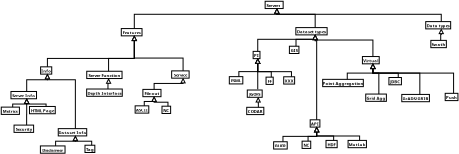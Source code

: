 <?xml version="1.0"?>
<diagram xmlns:dia="http://www.lysator.liu.se/~alla/dia/">
  <diagramdata>
    <attribute name="background">
      <color val="#ffffff"/>
    </attribute>
    <attribute name="paper">
      <composite type="paper">
        <attribute name="name">
          <string>#Letter#</string>
        </attribute>
        <attribute name="tmargin">
          <real val="2.54"/>
        </attribute>
        <attribute name="bmargin">
          <real val="2.54"/>
        </attribute>
        <attribute name="lmargin">
          <real val="2.54"/>
        </attribute>
        <attribute name="rmargin">
          <real val="2.54"/>
        </attribute>
        <attribute name="is_portrait">
          <boolean val="false"/>
        </attribute>
        <attribute name="scaling">
          <real val="0.258"/>
        </attribute>
        <attribute name="fitto">
          <boolean val="true"/>
        </attribute>
        <attribute name="fitwidth">
          <int val="1"/>
        </attribute>
        <attribute name="fitheight">
          <int val="1"/>
        </attribute>
      </composite>
    </attribute>
    <attribute name="grid">
      <composite type="grid">
        <attribute name="width_x">
          <real val="1"/>
        </attribute>
        <attribute name="width_y">
          <real val="1"/>
        </attribute>
        <attribute name="visible_x">
          <int val="1"/>
        </attribute>
        <attribute name="visible_y">
          <int val="1"/>
        </attribute>
      </composite>
    </attribute>
    <attribute name="guides">
      <composite type="guides">
        <attribute name="hguides"/>
        <attribute name="vguides"/>
      </composite>
    </attribute>
  </diagramdata>
  <layer name="Background" visible="true">
    <object type="UML - Class" version="0" id="O0">
      <attribute name="obj_pos">
        <point val="22.414,1.244"/>
      </attribute>
      <attribute name="obj_bb">
        <rectangle val="22.364,1.194;26.981,2.694"/>
      </attribute>
      <attribute name="elem_corner">
        <point val="22.414,1.244"/>
      </attribute>
      <attribute name="elem_width">
        <real val="4.517"/>
      </attribute>
      <attribute name="elem_height">
        <real val="1.4"/>
      </attribute>
      <attribute name="name">
        <string>#Servers#</string>
      </attribute>
      <attribute name="stereotype">
        <string/>
      </attribute>
      <attribute name="abstract">
        <boolean val="false"/>
      </attribute>
      <attribute name="suppress_attributes">
        <boolean val="false"/>
      </attribute>
      <attribute name="suppress_operations">
        <boolean val="false"/>
      </attribute>
      <attribute name="visible_attributes">
        <boolean val="false"/>
      </attribute>
      <attribute name="visible_operations">
        <boolean val="false"/>
      </attribute>
      <attribute name="attributes"/>
      <attribute name="operations"/>
      <attribute name="template">
        <boolean val="false"/>
      </attribute>
      <attribute name="templates"/>
    </object>
    <object type="UML - Class" version="0" id="O1">
      <attribute name="obj_pos">
        <point val="-5.24,6.494"/>
      </attribute>
      <attribute name="obj_bb">
        <rectangle val="-5.29,6.444;-0.188,7.944"/>
      </attribute>
      <attribute name="elem_corner">
        <point val="-5.24,6.494"/>
      </attribute>
      <attribute name="elem_width">
        <real val="5.002"/>
      </attribute>
      <attribute name="elem_height">
        <real val="1.4"/>
      </attribute>
      <attribute name="name">
        <string>#Features#</string>
      </attribute>
      <attribute name="stereotype">
        <string/>
      </attribute>
      <attribute name="abstract">
        <boolean val="false"/>
      </attribute>
      <attribute name="suppress_attributes">
        <boolean val="false"/>
      </attribute>
      <attribute name="suppress_operations">
        <boolean val="false"/>
      </attribute>
      <attribute name="visible_attributes">
        <boolean val="false"/>
      </attribute>
      <attribute name="visible_operations">
        <boolean val="false"/>
      </attribute>
      <attribute name="attributes"/>
      <attribute name="operations"/>
      <attribute name="template">
        <boolean val="false"/>
      </attribute>
      <attribute name="templates"/>
    </object>
    <object type="UML - Class" version="0" id="O2">
      <attribute name="obj_pos">
        <point val="28.319,6.308"/>
      </attribute>
      <attribute name="obj_bb">
        <rectangle val="28.269,6.258;35.795,7.758"/>
      </attribute>
      <attribute name="elem_corner">
        <point val="28.319,6.308"/>
      </attribute>
      <attribute name="elem_width">
        <real val="7.426"/>
      </attribute>
      <attribute name="elem_height">
        <real val="1.4"/>
      </attribute>
      <attribute name="name">
        <string>#Dataset types#</string>
      </attribute>
      <attribute name="stereotype">
        <string/>
      </attribute>
      <attribute name="abstract">
        <boolean val="false"/>
      </attribute>
      <attribute name="suppress_attributes">
        <boolean val="false"/>
      </attribute>
      <attribute name="suppress_operations">
        <boolean val="false"/>
      </attribute>
      <attribute name="visible_attributes">
        <boolean val="false"/>
      </attribute>
      <attribute name="visible_operations">
        <boolean val="false"/>
      </attribute>
      <attribute name="attributes"/>
      <attribute name="operations"/>
      <attribute name="template">
        <boolean val="false"/>
      </attribute>
      <attribute name="templates"/>
    </object>
    <object type="UML - Class" version="0" id="O3">
      <attribute name="obj_pos">
        <point val="53.288,5.155"/>
      </attribute>
      <attribute name="obj_bb">
        <rectangle val="53.239,5.105;59.31,6.605"/>
      </attribute>
      <attribute name="elem_corner">
        <point val="53.288,5.155"/>
      </attribute>
      <attribute name="elem_width">
        <real val="5.971"/>
      </attribute>
      <attribute name="elem_height">
        <real val="1.4"/>
      </attribute>
      <attribute name="name">
        <string>#Data types#</string>
      </attribute>
      <attribute name="stereotype">
        <string/>
      </attribute>
      <attribute name="abstract">
        <boolean val="false"/>
      </attribute>
      <attribute name="suppress_attributes">
        <boolean val="false"/>
      </attribute>
      <attribute name="suppress_operations">
        <boolean val="false"/>
      </attribute>
      <attribute name="visible_attributes">
        <boolean val="false"/>
      </attribute>
      <attribute name="visible_operations">
        <boolean val="false"/>
      </attribute>
      <attribute name="attributes"/>
      <attribute name="operations"/>
      <attribute name="template">
        <boolean val="false"/>
      </attribute>
      <attribute name="templates"/>
    </object>
    <object type="UML - Class" version="0" id="O4">
      <attribute name="obj_pos">
        <point val="-28.316,21.594"/>
      </attribute>
      <attribute name="obj_bb">
        <rectangle val="-28.366,21.544;-23.87,23.044"/>
      </attribute>
      <attribute name="elem_corner">
        <point val="-28.316,21.594"/>
      </attribute>
      <attribute name="elem_width">
        <real val="4.396"/>
      </attribute>
      <attribute name="elem_height">
        <real val="1.4"/>
      </attribute>
      <attribute name="name">
        <string>#Metrics#</string>
      </attribute>
      <attribute name="stereotype">
        <string/>
      </attribute>
      <attribute name="abstract">
        <boolean val="false"/>
      </attribute>
      <attribute name="suppress_attributes">
        <boolean val="false"/>
      </attribute>
      <attribute name="suppress_operations">
        <boolean val="false"/>
      </attribute>
      <attribute name="visible_attributes">
        <boolean val="false"/>
      </attribute>
      <attribute name="visible_operations">
        <boolean val="false"/>
      </attribute>
      <attribute name="attributes"/>
      <attribute name="operations"/>
      <attribute name="template">
        <boolean val="false"/>
      </attribute>
      <attribute name="templates"/>
    </object>
    <object type="UML - Class" version="0" id="O5">
      <attribute name="obj_pos">
        <point val="-25.858,25.051"/>
      </attribute>
      <attribute name="obj_bb">
        <rectangle val="-25.907,25.001;-20.968,26.501"/>
      </attribute>
      <attribute name="elem_corner">
        <point val="-25.858,25.051"/>
      </attribute>
      <attribute name="elem_width">
        <real val="4.84"/>
      </attribute>
      <attribute name="elem_height">
        <real val="1.4"/>
      </attribute>
      <attribute name="name">
        <string>#Security#</string>
      </attribute>
      <attribute name="stereotype">
        <string/>
      </attribute>
      <attribute name="abstract">
        <boolean val="false"/>
      </attribute>
      <attribute name="suppress_attributes">
        <boolean val="false"/>
      </attribute>
      <attribute name="suppress_operations">
        <boolean val="false"/>
      </attribute>
      <attribute name="visible_attributes">
        <boolean val="false"/>
      </attribute>
      <attribute name="visible_operations">
        <boolean val="false"/>
      </attribute>
      <attribute name="attributes"/>
      <attribute name="operations"/>
      <attribute name="template">
        <boolean val="false"/>
      </attribute>
      <attribute name="templates"/>
    </object>
    <object type="UML - Class" version="0" id="O6">
      <attribute name="obj_pos">
        <point val="20.107,10.877"/>
      </attribute>
      <attribute name="obj_bb">
        <rectangle val="20.057,10.827;21.926,12.327"/>
      </attribute>
      <attribute name="elem_corner">
        <point val="20.107,10.877"/>
      </attribute>
      <attribute name="elem_width">
        <real val="1.77"/>
      </attribute>
      <attribute name="elem_height">
        <real val="1.4"/>
      </attribute>
      <attribute name="name">
        <string>#PI#</string>
      </attribute>
      <attribute name="stereotype">
        <string/>
      </attribute>
      <attribute name="abstract">
        <boolean val="false"/>
      </attribute>
      <attribute name="suppress_attributes">
        <boolean val="false"/>
      </attribute>
      <attribute name="suppress_operations">
        <boolean val="false"/>
      </attribute>
      <attribute name="visible_attributes">
        <boolean val="false"/>
      </attribute>
      <attribute name="visible_operations">
        <boolean val="false"/>
      </attribute>
      <attribute name="attributes"/>
      <attribute name="operations"/>
      <attribute name="template">
        <boolean val="false"/>
      </attribute>
      <attribute name="templates"/>
    </object>
    <object type="UML - Class" version="0" id="O7">
      <attribute name="obj_pos">
        <point val="27.079,9.887"/>
      </attribute>
      <attribute name="obj_bb">
        <rectangle val="27.029,9.837;29.666,11.337"/>
      </attribute>
      <attribute name="elem_corner">
        <point val="27.079,9.887"/>
      </attribute>
      <attribute name="elem_width">
        <real val="2.537"/>
      </attribute>
      <attribute name="elem_height">
        <real val="1.4"/>
      </attribute>
      <attribute name="name">
        <string>#GIS#</string>
      </attribute>
      <attribute name="stereotype">
        <string/>
      </attribute>
      <attribute name="abstract">
        <boolean val="false"/>
      </attribute>
      <attribute name="suppress_attributes">
        <boolean val="false"/>
      </attribute>
      <attribute name="suppress_operations">
        <boolean val="false"/>
      </attribute>
      <attribute name="visible_attributes">
        <boolean val="false"/>
      </attribute>
      <attribute name="visible_operations">
        <boolean val="false"/>
      </attribute>
      <attribute name="attributes"/>
      <attribute name="operations"/>
      <attribute name="template">
        <boolean val="false"/>
      </attribute>
      <attribute name="templates"/>
    </object>
    <object type="UML - Class" version="0" id="O8">
      <attribute name="obj_pos">
        <point val="-22.889,21.469"/>
      </attribute>
      <attribute name="obj_bb">
        <rectangle val="-22.939,21.419;-16.463,22.919"/>
      </attribute>
      <attribute name="elem_corner">
        <point val="-22.889,21.469"/>
      </attribute>
      <attribute name="elem_width">
        <real val="6.375"/>
      </attribute>
      <attribute name="elem_height">
        <real val="1.4"/>
      </attribute>
      <attribute name="name">
        <string>#HTML Page#</string>
      </attribute>
      <attribute name="stereotype">
        <string/>
      </attribute>
      <attribute name="abstract">
        <boolean val="false"/>
      </attribute>
      <attribute name="suppress_attributes">
        <boolean val="false"/>
      </attribute>
      <attribute name="suppress_operations">
        <boolean val="false"/>
      </attribute>
      <attribute name="visible_attributes">
        <boolean val="false"/>
      </attribute>
      <attribute name="visible_operations">
        <boolean val="false"/>
      </attribute>
      <attribute name="attributes"/>
      <attribute name="operations"/>
      <attribute name="template">
        <boolean val="false"/>
      </attribute>
      <attribute name="templates"/>
    </object>
    <object type="UML - Class" version="0" id="O9">
      <attribute name="obj_pos">
        <point val="-1.088,18.187"/>
      </attribute>
      <attribute name="obj_bb">
        <rectangle val="-1.138,18.137;3.277,19.637"/>
      </attribute>
      <attribute name="elem_corner">
        <point val="-1.088,18.187"/>
      </attribute>
      <attribute name="elem_width">
        <real val="4.315"/>
      </attribute>
      <attribute name="elem_height">
        <real val="1.4"/>
      </attribute>
      <attribute name="name">
        <string>#File out#</string>
      </attribute>
      <attribute name="stereotype">
        <string/>
      </attribute>
      <attribute name="abstract">
        <boolean val="false"/>
      </attribute>
      <attribute name="suppress_attributes">
        <boolean val="false"/>
      </attribute>
      <attribute name="suppress_operations">
        <boolean val="false"/>
      </attribute>
      <attribute name="visible_attributes">
        <boolean val="false"/>
      </attribute>
      <attribute name="visible_operations">
        <boolean val="false"/>
      </attribute>
      <attribute name="attributes"/>
      <attribute name="operations"/>
      <attribute name="template">
        <boolean val="false"/>
      </attribute>
      <attribute name="templates"/>
    </object>
    <object type="UML - Class" version="0" id="O10">
      <attribute name="obj_pos">
        <point val="-12.219,28.92"/>
      </attribute>
      <attribute name="obj_bb">
        <rectangle val="-12.269,28.87;-9.591,30.37"/>
      </attribute>
      <attribute name="elem_corner">
        <point val="-12.219,28.92"/>
      </attribute>
      <attribute name="elem_width">
        <real val="2.578"/>
      </attribute>
      <attribute name="elem_height">
        <real val="1.4"/>
      </attribute>
      <attribute name="name">
        <string>#Tag#</string>
      </attribute>
      <attribute name="stereotype">
        <string/>
      </attribute>
      <attribute name="abstract">
        <boolean val="false"/>
      </attribute>
      <attribute name="suppress_attributes">
        <boolean val="false"/>
      </attribute>
      <attribute name="suppress_operations">
        <boolean val="false"/>
      </attribute>
      <attribute name="visible_attributes">
        <boolean val="false"/>
      </attribute>
      <attribute name="visible_operations">
        <boolean val="false"/>
      </attribute>
      <attribute name="attributes"/>
      <attribute name="operations"/>
      <attribute name="template">
        <boolean val="false"/>
      </attribute>
      <attribute name="templates"/>
    </object>
    <object type="UML - Class" version="0" id="O11">
      <attribute name="obj_pos">
        <point val="15.528,15.736"/>
      </attribute>
      <attribute name="obj_bb">
        <rectangle val="15.478,15.686;19.246,17.186"/>
      </attribute>
      <attribute name="elem_corner">
        <point val="15.528,15.736"/>
      </attribute>
      <attribute name="elem_width">
        <real val="3.668"/>
      </attribute>
      <attribute name="elem_height">
        <real val="1.4"/>
      </attribute>
      <attribute name="name">
        <string>#ESML#</string>
      </attribute>
      <attribute name="stereotype">
        <string/>
      </attribute>
      <attribute name="abstract">
        <boolean val="false"/>
      </attribute>
      <attribute name="suppress_attributes">
        <boolean val="false"/>
      </attribute>
      <attribute name="suppress_operations">
        <boolean val="false"/>
      </attribute>
      <attribute name="visible_attributes">
        <boolean val="false"/>
      </attribute>
      <attribute name="visible_operations">
        <boolean val="false"/>
      </attribute>
      <attribute name="attributes"/>
      <attribute name="operations"/>
      <attribute name="template">
        <boolean val="false"/>
      </attribute>
      <attribute name="templates"/>
    </object>
    <object type="UML - Class" version="0" id="O12">
      <attribute name="obj_pos">
        <point val="24.047,28.254"/>
      </attribute>
      <attribute name="obj_bb">
        <rectangle val="23.997,28.204;27.684,29.704"/>
      </attribute>
      <attribute name="elem_corner">
        <point val="24.047,28.254"/>
      </attribute>
      <attribute name="elem_width">
        <real val="3.588"/>
      </attribute>
      <attribute name="elem_height">
        <real val="1.4"/>
      </attribute>
      <attribute name="name">
        <string>#BUFR#</string>
      </attribute>
      <attribute name="stereotype">
        <string/>
      </attribute>
      <attribute name="abstract">
        <boolean val="false"/>
      </attribute>
      <attribute name="suppress_attributes">
        <boolean val="false"/>
      </attribute>
      <attribute name="suppress_operations">
        <boolean val="false"/>
      </attribute>
      <attribute name="visible_attributes">
        <boolean val="false"/>
      </attribute>
      <attribute name="visible_operations">
        <boolean val="false"/>
      </attribute>
      <attribute name="attributes"/>
      <attribute name="operations"/>
      <attribute name="template">
        <boolean val="false"/>
      </attribute>
      <attribute name="templates"/>
    </object>
    <object type="UML - Class" version="0" id="O13">
      <attribute name="obj_pos">
        <point val="54.272,8.764"/>
      </attribute>
      <attribute name="obj_bb">
        <rectangle val="54.222,8.714;58.111,10.214"/>
      </attribute>
      <attribute name="elem_corner">
        <point val="54.272,8.764"/>
      </attribute>
      <attribute name="elem_width">
        <real val="3.79"/>
      </attribute>
      <attribute name="elem_height">
        <real val="1.4"/>
      </attribute>
      <attribute name="name">
        <string>#Swath#</string>
      </attribute>
      <attribute name="stereotype">
        <string/>
      </attribute>
      <attribute name="abstract">
        <boolean val="false"/>
      </attribute>
      <attribute name="suppress_attributes">
        <boolean val="false"/>
      </attribute>
      <attribute name="suppress_operations">
        <boolean val="false"/>
      </attribute>
      <attribute name="visible_attributes">
        <boolean val="false"/>
      </attribute>
      <attribute name="visible_operations">
        <boolean val="false"/>
      </attribute>
      <attribute name="attributes"/>
      <attribute name="operations"/>
      <attribute name="template">
        <boolean val="false"/>
      </attribute>
      <attribute name="templates"/>
    </object>
    <object type="UML - Class" version="0" id="O14">
      <attribute name="obj_pos">
        <point val="-11.898,18.115"/>
      </attribute>
      <attribute name="obj_bb">
        <rectangle val="-11.948,18.065;-3.655,19.565"/>
      </attribute>
      <attribute name="elem_corner">
        <point val="-11.898,18.115"/>
      </attribute>
      <attribute name="elem_width">
        <real val="8.193"/>
      </attribute>
      <attribute name="elem_height">
        <real val="1.4"/>
      </attribute>
      <attribute name="name">
        <string>#Depth Interface#</string>
      </attribute>
      <attribute name="stereotype">
        <string/>
      </attribute>
      <attribute name="abstract">
        <boolean val="false"/>
      </attribute>
      <attribute name="suppress_attributes">
        <boolean val="false"/>
      </attribute>
      <attribute name="suppress_operations">
        <boolean val="false"/>
      </attribute>
      <attribute name="visible_attributes">
        <boolean val="false"/>
      </attribute>
      <attribute name="visible_operations">
        <boolean val="false"/>
      </attribute>
      <attribute name="attributes"/>
      <attribute name="operations"/>
      <attribute name="template">
        <boolean val="false"/>
      </attribute>
      <attribute name="templates"/>
    </object>
    <object type="UML - Class" version="0" id="O15">
      <attribute name="obj_pos">
        <point val="41.117,11.871"/>
      </attribute>
      <attribute name="obj_bb">
        <rectangle val="41.067,11.821;45.199,13.321"/>
      </attribute>
      <attribute name="elem_corner">
        <point val="41.117,11.871"/>
      </attribute>
      <attribute name="elem_width">
        <real val="4.032"/>
      </attribute>
      <attribute name="elem_height">
        <real val="1.4"/>
      </attribute>
      <attribute name="name">
        <string>#Virtual#</string>
      </attribute>
      <attribute name="stereotype">
        <string/>
      </attribute>
      <attribute name="abstract">
        <boolean val="false"/>
      </attribute>
      <attribute name="suppress_attributes">
        <boolean val="false"/>
      </attribute>
      <attribute name="suppress_operations">
        <boolean val="false"/>
      </attribute>
      <attribute name="visible_attributes">
        <boolean val="false"/>
      </attribute>
      <attribute name="visible_operations">
        <boolean val="false"/>
      </attribute>
      <attribute name="attributes"/>
      <attribute name="operations"/>
      <attribute name="template">
        <boolean val="false"/>
      </attribute>
      <attribute name="templates"/>
    </object>
    <object type="UML - Class" version="0" id="O16">
      <attribute name="obj_pos">
        <point val="33.479,16.256"/>
      </attribute>
      <attribute name="obj_bb">
        <rectangle val="33.429,16.206;42.975,17.706"/>
      </attribute>
      <attribute name="elem_corner">
        <point val="33.479,16.256"/>
      </attribute>
      <attribute name="elem_width">
        <real val="9.446"/>
      </attribute>
      <attribute name="elem_height">
        <real val="1.4"/>
      </attribute>
      <attribute name="name">
        <string>#Point Aggregation#</string>
      </attribute>
      <attribute name="stereotype">
        <string/>
      </attribute>
      <attribute name="abstract">
        <boolean val="false"/>
      </attribute>
      <attribute name="suppress_attributes">
        <boolean val="false"/>
      </attribute>
      <attribute name="suppress_operations">
        <boolean val="false"/>
      </attribute>
      <attribute name="visible_attributes">
        <boolean val="false"/>
      </attribute>
      <attribute name="visible_operations">
        <boolean val="false"/>
      </attribute>
      <attribute name="attributes"/>
      <attribute name="operations"/>
      <attribute name="template">
        <boolean val="false"/>
      </attribute>
      <attribute name="templates"/>
    </object>
    <object type="UML - Class" version="0" id="O17">
      <attribute name="obj_pos">
        <point val="57.03,18.943"/>
      </attribute>
      <attribute name="obj_bb">
        <rectangle val="56.98,18.893;60.304,20.393"/>
      </attribute>
      <attribute name="elem_corner">
        <point val="57.03,18.943"/>
      </attribute>
      <attribute name="elem_width">
        <real val="3.224"/>
      </attribute>
      <attribute name="elem_height">
        <real val="1.4"/>
      </attribute>
      <attribute name="name">
        <string>#Push#</string>
      </attribute>
      <attribute name="stereotype">
        <string/>
      </attribute>
      <attribute name="abstract">
        <boolean val="false"/>
      </attribute>
      <attribute name="suppress_attributes">
        <boolean val="false"/>
      </attribute>
      <attribute name="suppress_operations">
        <boolean val="false"/>
      </attribute>
      <attribute name="visible_attributes">
        <boolean val="false"/>
      </attribute>
      <attribute name="visible_operations">
        <boolean val="false"/>
      </attribute>
      <attribute name="attributes"/>
      <attribute name="operations"/>
      <attribute name="template">
        <boolean val="false"/>
      </attribute>
      <attribute name="templates"/>
    </object>
    <object type="UML - Class" version="0" id="O18">
      <attribute name="obj_pos">
        <point val="18.982,18.306"/>
      </attribute>
      <attribute name="obj_bb">
        <rectangle val="18.931,18.256;23.225,19.756"/>
      </attribute>
      <attribute name="elem_corner">
        <point val="18.982,18.306"/>
      </attribute>
      <attribute name="elem_width">
        <real val="4.194"/>
      </attribute>
      <attribute name="elem_height">
        <real val="1.4"/>
      </attribute>
      <attribute name="name">
        <string>#JGOFS#</string>
      </attribute>
      <attribute name="stereotype">
        <string/>
      </attribute>
      <attribute name="abstract">
        <boolean val="false"/>
      </attribute>
      <attribute name="suppress_attributes">
        <boolean val="false"/>
      </attribute>
      <attribute name="suppress_operations">
        <boolean val="false"/>
      </attribute>
      <attribute name="visible_attributes">
        <boolean val="false"/>
      </attribute>
      <attribute name="visible_operations">
        <boolean val="false"/>
      </attribute>
      <attribute name="attributes"/>
      <attribute name="operations"/>
      <attribute name="template">
        <boolean val="false"/>
      </attribute>
      <attribute name="templates"/>
    </object>
    <object type="UML - Class" version="0" id="O19">
      <attribute name="obj_pos">
        <point val="22.588,15.831"/>
      </attribute>
      <attribute name="obj_bb">
        <rectangle val="22.538,15.781;24.65,17.281"/>
      </attribute>
      <attribute name="elem_corner">
        <point val="22.588,15.831"/>
      </attribute>
      <attribute name="elem_width">
        <real val="2.012"/>
      </attribute>
      <attribute name="elem_height">
        <real val="1.4"/>
      </attribute>
      <attribute name="name">
        <string>#FF#</string>
      </attribute>
      <attribute name="stereotype">
        <string/>
      </attribute>
      <attribute name="abstract">
        <boolean val="false"/>
      </attribute>
      <attribute name="suppress_attributes">
        <boolean val="false"/>
      </attribute>
      <attribute name="suppress_operations">
        <boolean val="false"/>
      </attribute>
      <attribute name="visible_attributes">
        <boolean val="false"/>
      </attribute>
      <attribute name="visible_operations">
        <boolean val="false"/>
      </attribute>
      <attribute name="attributes"/>
      <attribute name="operations"/>
      <attribute name="template">
        <boolean val="false"/>
      </attribute>
      <attribute name="templates"/>
    </object>
    <object type="UML - Class" version="0" id="O20">
      <attribute name="obj_pos">
        <point val="25.983,15.761"/>
      </attribute>
      <attribute name="obj_bb">
        <rectangle val="25.933,15.71;29.015,17.21"/>
      </attribute>
      <attribute name="elem_corner">
        <point val="25.983,15.761"/>
      </attribute>
      <attribute name="elem_width">
        <real val="2.982"/>
      </attribute>
      <attribute name="elem_height">
        <real val="1.4"/>
      </attribute>
      <attribute name="name">
        <string>#XXX#</string>
      </attribute>
      <attribute name="stereotype">
        <string/>
      </attribute>
      <attribute name="abstract">
        <boolean val="false"/>
      </attribute>
      <attribute name="suppress_attributes">
        <boolean val="false"/>
      </attribute>
      <attribute name="suppress_operations">
        <boolean val="false"/>
      </attribute>
      <attribute name="visible_attributes">
        <boolean val="false"/>
      </attribute>
      <attribute name="visible_operations">
        <boolean val="false"/>
      </attribute>
      <attribute name="attributes"/>
      <attribute name="operations"/>
      <attribute name="template">
        <boolean val="false"/>
      </attribute>
      <attribute name="templates"/>
    </object>
    <object type="UML - Class" version="0" id="O21">
      <attribute name="obj_pos">
        <point val="41.754,19.084"/>
      </attribute>
      <attribute name="obj_bb">
        <rectangle val="41.704,19.034;46.846,20.534"/>
      </attribute>
      <attribute name="elem_corner">
        <point val="41.754,19.084"/>
      </attribute>
      <attribute name="elem_width">
        <real val="5.042"/>
      </attribute>
      <attribute name="elem_height">
        <real val="1.4"/>
      </attribute>
      <attribute name="name">
        <string>#Grid Agg#</string>
      </attribute>
      <attribute name="stereotype">
        <string/>
      </attribute>
      <attribute name="abstract">
        <boolean val="false"/>
      </attribute>
      <attribute name="suppress_attributes">
        <boolean val="false"/>
      </attribute>
      <attribute name="suppress_operations">
        <boolean val="false"/>
      </attribute>
      <attribute name="visible_attributes">
        <boolean val="false"/>
      </attribute>
      <attribute name="visible_operations">
        <boolean val="false"/>
      </attribute>
      <attribute name="attributes"/>
      <attribute name="operations"/>
      <attribute name="template">
        <boolean val="false"/>
      </attribute>
      <attribute name="templates"/>
    </object>
    <object type="UML - Class" version="0" id="O22">
      <attribute name="obj_pos">
        <point val="46.209,15.902"/>
      </attribute>
      <attribute name="obj_bb">
        <rectangle val="46.159,15.852;49.847,17.352"/>
      </attribute>
      <attribute name="elem_corner">
        <point val="46.209,15.902"/>
      </attribute>
      <attribute name="elem_width">
        <real val="3.588"/>
      </attribute>
      <attribute name="elem_height">
        <real val="1.4"/>
      </attribute>
      <attribute name="name">
        <string>#JDBC#</string>
      </attribute>
      <attribute name="stereotype">
        <string/>
      </attribute>
      <attribute name="abstract">
        <boolean val="false"/>
      </attribute>
      <attribute name="suppress_attributes">
        <boolean val="false"/>
      </attribute>
      <attribute name="suppress_operations">
        <boolean val="false"/>
      </attribute>
      <attribute name="visible_attributes">
        <boolean val="false"/>
      </attribute>
      <attribute name="visible_operations">
        <boolean val="false"/>
      </attribute>
      <attribute name="attributes"/>
      <attribute name="operations"/>
      <attribute name="template">
        <boolean val="false"/>
      </attribute>
      <attribute name="templates"/>
    </object>
    <object type="UML - Class" version="0" id="O23">
      <attribute name="obj_pos">
        <point val="48.684,19.155"/>
      </attribute>
      <attribute name="obj_bb">
        <rectangle val="48.634,19.105;55.675,20.605"/>
      </attribute>
      <attribute name="elem_corner">
        <point val="48.684,19.155"/>
      </attribute>
      <attribute name="elem_width">
        <real val="6.941"/>
      </attribute>
      <attribute name="elem_height">
        <real val="1.4"/>
      </attribute>
      <attribute name="name">
        <string>#GrADS/GRIB#</string>
      </attribute>
      <attribute name="stereotype">
        <string/>
      </attribute>
      <attribute name="abstract">
        <boolean val="false"/>
      </attribute>
      <attribute name="suppress_attributes">
        <boolean val="false"/>
      </attribute>
      <attribute name="suppress_operations">
        <boolean val="false"/>
      </attribute>
      <attribute name="visible_attributes">
        <boolean val="false"/>
      </attribute>
      <attribute name="visible_operations">
        <boolean val="false"/>
      </attribute>
      <attribute name="attributes"/>
      <attribute name="operations"/>
      <attribute name="template">
        <boolean val="false"/>
      </attribute>
      <attribute name="templates"/>
    </object>
    <object type="UML - Class" version="0" id="O24">
      <attribute name="obj_pos">
        <point val="31.075,24.035"/>
      </attribute>
      <attribute name="obj_bb">
        <rectangle val="31.025,23.985;33.622,25.485"/>
      </attribute>
      <attribute name="elem_corner">
        <point val="31.075,24.035"/>
      </attribute>
      <attribute name="elem_width">
        <real val="2.497"/>
      </attribute>
      <attribute name="elem_height">
        <real val="1.4"/>
      </attribute>
      <attribute name="name">
        <string>#API#</string>
      </attribute>
      <attribute name="stereotype">
        <string/>
      </attribute>
      <attribute name="abstract">
        <boolean val="false"/>
      </attribute>
      <attribute name="suppress_attributes">
        <boolean val="false"/>
      </attribute>
      <attribute name="suppress_operations">
        <boolean val="false"/>
      </attribute>
      <attribute name="visible_attributes">
        <boolean val="false"/>
      </attribute>
      <attribute name="visible_operations">
        <boolean val="false"/>
      </attribute>
      <attribute name="attributes"/>
      <attribute name="operations"/>
      <attribute name="template">
        <boolean val="false"/>
      </attribute>
      <attribute name="templates"/>
    </object>
    <object type="UML - Class" version="0" id="O25">
      <attribute name="obj_pos">
        <point val="29.519,28.137"/>
      </attribute>
      <attribute name="obj_bb">
        <rectangle val="29.469,28.087;31.864,29.587"/>
      </attribute>
      <attribute name="elem_corner">
        <point val="29.519,28.137"/>
      </attribute>
      <attribute name="elem_width">
        <real val="2.295"/>
      </attribute>
      <attribute name="elem_height">
        <real val="1.4"/>
      </attribute>
      <attribute name="name">
        <string>#NC#</string>
      </attribute>
      <attribute name="stereotype">
        <string/>
      </attribute>
      <attribute name="abstract">
        <boolean val="false"/>
      </attribute>
      <attribute name="suppress_attributes">
        <boolean val="false"/>
      </attribute>
      <attribute name="suppress_operations">
        <boolean val="false"/>
      </attribute>
      <attribute name="visible_attributes">
        <boolean val="false"/>
      </attribute>
      <attribute name="visible_operations">
        <boolean val="false"/>
      </attribute>
      <attribute name="attributes"/>
      <attribute name="operations"/>
      <attribute name="template">
        <boolean val="false"/>
      </attribute>
      <attribute name="templates"/>
    </object>
    <object type="UML - Class" version="0" id="O26">
      <attribute name="obj_pos">
        <point val="34.116,27.995"/>
      </attribute>
      <attribute name="obj_bb">
        <rectangle val="34.066,27.945;37.107,29.445"/>
      </attribute>
      <attribute name="elem_corner">
        <point val="34.116,27.995"/>
      </attribute>
      <attribute name="elem_width">
        <real val="2.941"/>
      </attribute>
      <attribute name="elem_height">
        <real val="1.4"/>
      </attribute>
      <attribute name="name">
        <string>#HDF#</string>
      </attribute>
      <attribute name="stereotype">
        <string/>
      </attribute>
      <attribute name="abstract">
        <boolean val="false"/>
      </attribute>
      <attribute name="suppress_attributes">
        <boolean val="false"/>
      </attribute>
      <attribute name="suppress_operations">
        <boolean val="false"/>
      </attribute>
      <attribute name="visible_attributes">
        <boolean val="false"/>
      </attribute>
      <attribute name="visible_operations">
        <boolean val="false"/>
      </attribute>
      <attribute name="attributes"/>
      <attribute name="operations"/>
      <attribute name="template">
        <boolean val="false"/>
      </attribute>
      <attribute name="templates"/>
    </object>
    <object type="UML - Class" version="0" id="O27">
      <attribute name="obj_pos">
        <point val="38.359,27.995"/>
      </attribute>
      <attribute name="obj_bb">
        <rectangle val="38.309,27.945;42.845,29.445"/>
      </attribute>
      <attribute name="elem_corner">
        <point val="38.359,27.995"/>
      </attribute>
      <attribute name="elem_width">
        <real val="4.436"/>
      </attribute>
      <attribute name="elem_height">
        <real val="1.4"/>
      </attribute>
      <attribute name="name">
        <string>#MatLab#</string>
      </attribute>
      <attribute name="stereotype">
        <string/>
      </attribute>
      <attribute name="abstract">
        <boolean val="false"/>
      </attribute>
      <attribute name="suppress_attributes">
        <boolean val="false"/>
      </attribute>
      <attribute name="suppress_operations">
        <boolean val="false"/>
      </attribute>
      <attribute name="visible_attributes">
        <boolean val="false"/>
      </attribute>
      <attribute name="visible_operations">
        <boolean val="false"/>
      </attribute>
      <attribute name="attributes"/>
      <attribute name="operations"/>
      <attribute name="template">
        <boolean val="false"/>
      </attribute>
      <attribute name="templates"/>
    </object>
    <object type="UML - Class" version="0" id="O28">
      <attribute name="obj_pos">
        <point val="18.873,21.63"/>
      </attribute>
      <attribute name="obj_bb">
        <rectangle val="18.823,21.58;23.399,23.08"/>
      </attribute>
      <attribute name="elem_corner">
        <point val="18.873,21.63"/>
      </attribute>
      <attribute name="elem_width">
        <real val="4.476"/>
      </attribute>
      <attribute name="elem_height">
        <real val="1.4"/>
      </attribute>
      <attribute name="name">
        <string>#CODAR#</string>
      </attribute>
      <attribute name="stereotype">
        <string/>
      </attribute>
      <attribute name="abstract">
        <boolean val="false"/>
      </attribute>
      <attribute name="suppress_attributes">
        <boolean val="false"/>
      </attribute>
      <attribute name="suppress_operations">
        <boolean val="false"/>
      </attribute>
      <attribute name="visible_attributes">
        <boolean val="false"/>
      </attribute>
      <attribute name="visible_operations">
        <boolean val="false"/>
      </attribute>
      <attribute name="attributes"/>
      <attribute name="operations"/>
      <attribute name="template">
        <boolean val="false"/>
      </attribute>
      <attribute name="templates"/>
    </object>
    <object type="UML - Generalization" version="0" id="O29">
      <attribute name="obj_pos">
        <point val="20.992,12.277"/>
      </attribute>
      <attribute name="obj_bb">
        <rectangle val="16.512,11.427;21.842,16.586"/>
      </attribute>
      <attribute name="orth_points">
        <point val="20.992,12.277"/>
        <point val="20.992,14.771"/>
        <point val="17.362,14.771"/>
        <point val="17.362,15.736"/>
      </attribute>
      <attribute name="orth_orient">
        <enum val="1"/>
        <enum val="0"/>
        <enum val="1"/>
      </attribute>
      <attribute name="name">
        <string/>
      </attribute>
      <attribute name="stereotype">
        <string/>
      </attribute>
      <connections>
        <connection handle="0" to="O6" connection="6"/>
        <connection handle="1" to="O11" connection="1"/>
      </connections>
    </object>
    <object type="UML - Generalization" version="0" id="O30">
      <attribute name="obj_pos">
        <point val="20.992,12.277"/>
      </attribute>
      <attribute name="obj_bb">
        <rectangle val="20.142,11.427;21.844,19.015"/>
      </attribute>
      <attribute name="orth_points">
        <point val="20.992,12.277"/>
        <point val="20.992,16.538"/>
        <point val="20.994,16.538"/>
        <point val="20.994,18.165"/>
      </attribute>
      <attribute name="orth_orient">
        <enum val="1"/>
        <enum val="0"/>
        <enum val="1"/>
      </attribute>
      <attribute name="name">
        <string/>
      </attribute>
      <attribute name="stereotype">
        <string/>
      </attribute>
      <connections>
        <connection handle="0" to="O6" connection="6"/>
      </connections>
    </object>
    <object type="UML - Generalization" version="0" id="O31">
      <attribute name="obj_pos">
        <point val="20.992,12.277"/>
      </attribute>
      <attribute name="obj_bb">
        <rectangle val="20.142,11.427;24.444,16.681"/>
      </attribute>
      <attribute name="orth_points">
        <point val="20.992,12.277"/>
        <point val="20.992,14.78"/>
        <point val="23.594,14.78"/>
        <point val="23.594,15.831"/>
      </attribute>
      <attribute name="orth_orient">
        <enum val="1"/>
        <enum val="0"/>
        <enum val="1"/>
      </attribute>
      <attribute name="name">
        <string/>
      </attribute>
      <attribute name="stereotype">
        <string/>
      </attribute>
      <connections>
        <connection handle="0" to="O6" connection="6"/>
        <connection handle="1" to="O19" connection="1"/>
      </connections>
    </object>
    <object type="UML - Generalization" version="0" id="O32">
      <attribute name="obj_pos">
        <point val="20.992,12.277"/>
      </attribute>
      <attribute name="obj_bb">
        <rectangle val="20.142,11.427;28.324,16.61"/>
      </attribute>
      <attribute name="orth_points">
        <point val="20.992,12.277"/>
        <point val="20.992,14.78"/>
        <point val="27.474,14.78"/>
        <point val="27.474,15.761"/>
      </attribute>
      <attribute name="orth_orient">
        <enum val="1"/>
        <enum val="0"/>
        <enum val="1"/>
      </attribute>
      <attribute name="name">
        <string/>
      </attribute>
      <attribute name="stereotype">
        <string/>
      </attribute>
      <connections>
        <connection handle="0" to="O6" connection="6"/>
        <connection handle="1" to="O20" connection="1"/>
      </connections>
    </object>
    <object type="UML - Generalization" version="0" id="O33">
      <attribute name="obj_pos">
        <point val="21.078,19.706"/>
      </attribute>
      <attribute name="obj_bb">
        <rectangle val="20.228,18.857;21.961,22.48"/>
      </attribute>
      <attribute name="orth_points">
        <point val="21.078,19.706"/>
        <point val="21.078,20.792"/>
        <point val="21.111,20.792"/>
        <point val="21.111,21.63"/>
      </attribute>
      <attribute name="orth_orient">
        <enum val="1"/>
        <enum val="0"/>
        <enum val="1"/>
      </attribute>
      <attribute name="name">
        <string/>
      </attribute>
      <attribute name="stereotype">
        <string/>
      </attribute>
      <connections>
        <connection handle="0" to="O18" connection="6"/>
        <connection handle="1" to="O28" connection="1"/>
      </connections>
    </object>
    <object type="UML - Generalization" version="0" id="O34">
      <attribute name="obj_pos">
        <point val="32.032,7.708"/>
      </attribute>
      <attribute name="obj_bb">
        <rectangle val="20.142,6.858;32.882,11.727"/>
      </attribute>
      <attribute name="orth_points">
        <point val="32.032,7.708"/>
        <point val="32.032,8.557"/>
        <point val="20.992,8.557"/>
        <point val="20.992,10.877"/>
      </attribute>
      <attribute name="orth_orient">
        <enum val="1"/>
        <enum val="0"/>
        <enum val="1"/>
      </attribute>
      <attribute name="name">
        <string/>
      </attribute>
      <attribute name="stereotype">
        <string/>
      </attribute>
      <connections>
        <connection handle="0" to="O2" connection="6"/>
        <connection handle="1" to="O6" connection="1"/>
      </connections>
    </object>
    <object type="UML - Generalization" version="0" id="O35">
      <attribute name="obj_pos">
        <point val="32.032,7.708"/>
      </attribute>
      <attribute name="obj_bb">
        <rectangle val="27.498,6.858;32.882,10.737"/>
      </attribute>
      <attribute name="orth_points">
        <point val="32.032,7.708"/>
        <point val="32.032,8.557"/>
        <point val="28.348,8.557"/>
        <point val="28.348,9.887"/>
      </attribute>
      <attribute name="orth_orient">
        <enum val="1"/>
        <enum val="0"/>
        <enum val="1"/>
      </attribute>
      <attribute name="name">
        <string/>
      </attribute>
      <attribute name="stereotype">
        <string/>
      </attribute>
      <connections>
        <connection handle="0" to="O2" connection="6"/>
        <connection handle="1" to="O7" connection="1"/>
      </connections>
    </object>
    <object type="UML - Generalization" version="0" id="O36">
      <attribute name="obj_pos">
        <point val="32.032,7.708"/>
      </attribute>
      <attribute name="obj_bb">
        <rectangle val="31.182,6.858;43.983,12.721"/>
      </attribute>
      <attribute name="orth_points">
        <point val="32.032,7.708"/>
        <point val="32.032,8.698"/>
        <point val="43.133,8.698"/>
        <point val="43.133,11.871"/>
      </attribute>
      <attribute name="orth_orient">
        <enum val="1"/>
        <enum val="0"/>
        <enum val="1"/>
      </attribute>
      <attribute name="name">
        <string/>
      </attribute>
      <attribute name="stereotype">
        <string/>
      </attribute>
      <connections>
        <connection handle="0" to="O2" connection="6"/>
        <connection handle="1" to="O15" connection="1"/>
      </connections>
    </object>
    <object type="UML - Generalization" version="0" id="O37">
      <attribute name="obj_pos">
        <point val="43.133,13.271"/>
      </attribute>
      <attribute name="obj_bb">
        <rectangle val="37.352,12.421;43.983,17.106"/>
      </attribute>
      <attribute name="orth_points">
        <point val="43.133,13.271"/>
        <point val="43.133,15.053"/>
        <point val="38.202,15.053"/>
        <point val="38.202,16.256"/>
      </attribute>
      <attribute name="orth_orient">
        <enum val="1"/>
        <enum val="0"/>
        <enum val="1"/>
      </attribute>
      <attribute name="name">
        <string/>
      </attribute>
      <attribute name="stereotype">
        <string/>
      </attribute>
      <connections>
        <connection handle="0" to="O15" connection="6"/>
        <connection handle="1" to="O16" connection="1"/>
      </connections>
    </object>
    <object type="UML - Generalization" version="0" id="O38">
      <attribute name="obj_pos">
        <point val="43.133,13.271"/>
      </attribute>
      <attribute name="obj_bb">
        <rectangle val="42.283,12.421;48.853,16.752"/>
      </attribute>
      <attribute name="orth_points">
        <point val="43.133,13.271"/>
        <point val="43.133,15.053"/>
        <point val="48.003,15.053"/>
        <point val="48.003,15.902"/>
      </attribute>
      <attribute name="orth_orient">
        <enum val="1"/>
        <enum val="0"/>
        <enum val="1"/>
      </attribute>
      <attribute name="name">
        <string/>
      </attribute>
      <attribute name="stereotype">
        <string/>
      </attribute>
      <connections>
        <connection handle="0" to="O15" connection="6"/>
        <connection handle="1" to="O22" connection="1"/>
      </connections>
    </object>
    <object type="UML - Generalization" version="0" id="O39">
      <attribute name="obj_pos">
        <point val="43.133,13.271"/>
      </attribute>
      <attribute name="obj_bb">
        <rectangle val="42.283,12.421;45.125,19.934"/>
      </attribute>
      <attribute name="orth_points">
        <point val="43.133,13.271"/>
        <point val="43.133,15.053"/>
        <point val="44.275,15.053"/>
        <point val="44.275,19.084"/>
      </attribute>
      <attribute name="orth_orient">
        <enum val="1"/>
        <enum val="0"/>
        <enum val="1"/>
      </attribute>
      <attribute name="name">
        <string/>
      </attribute>
      <attribute name="stereotype">
        <string/>
      </attribute>
      <connections>
        <connection handle="0" to="O15" connection="6"/>
        <connection handle="1" to="O21" connection="1"/>
      </connections>
    </object>
    <object type="UML - Generalization" version="0" id="O40">
      <attribute name="obj_pos">
        <point val="43.133,13.271"/>
      </attribute>
      <attribute name="obj_bb">
        <rectangle val="42.283,12.421;53.005,20.005"/>
      </attribute>
      <attribute name="orth_points">
        <point val="43.133,13.271"/>
        <point val="43.133,15.053"/>
        <point val="52.155,15.053"/>
        <point val="52.155,19.155"/>
      </attribute>
      <attribute name="orth_orient">
        <enum val="1"/>
        <enum val="0"/>
        <enum val="1"/>
      </attribute>
      <attribute name="name">
        <string/>
      </attribute>
      <attribute name="stereotype">
        <string/>
      </attribute>
      <connections>
        <connection handle="0" to="O15" connection="6"/>
        <connection handle="1" to="O23" connection="1"/>
      </connections>
    </object>
    <object type="UML - Generalization" version="0" id="O41">
      <attribute name="obj_pos">
        <point val="32.323,25.435"/>
      </attribute>
      <attribute name="obj_bb">
        <rectangle val="24.991,24.585;33.173,29.104"/>
      </attribute>
      <attribute name="orth_points">
        <point val="32.323,25.435"/>
        <point val="32.323,27.218"/>
        <point val="25.841,27.218"/>
        <point val="25.841,28.254"/>
      </attribute>
      <attribute name="orth_orient">
        <enum val="1"/>
        <enum val="0"/>
        <enum val="1"/>
      </attribute>
      <attribute name="name">
        <string/>
      </attribute>
      <attribute name="stereotype">
        <string/>
      </attribute>
      <connections>
        <connection handle="0" to="O24" connection="6"/>
        <connection handle="1" to="O12" connection="1"/>
      </connections>
    </object>
    <object type="UML - Generalization" version="0" id="O42">
      <attribute name="obj_pos">
        <point val="32.323,25.435"/>
      </attribute>
      <attribute name="obj_bb">
        <rectangle val="29.816,24.585;33.173,28.987"/>
      </attribute>
      <attribute name="orth_points">
        <point val="32.323,25.435"/>
        <point val="32.323,27.218"/>
        <point val="30.666,27.218"/>
        <point val="30.666,28.137"/>
      </attribute>
      <attribute name="orth_orient">
        <enum val="1"/>
        <enum val="0"/>
        <enum val="1"/>
      </attribute>
      <attribute name="name">
        <string/>
      </attribute>
      <attribute name="stereotype">
        <string/>
      </attribute>
      <connections>
        <connection handle="0" to="O24" connection="6"/>
        <connection handle="1" to="O25" connection="1"/>
      </connections>
    </object>
    <object type="UML - Generalization" version="0" id="O43">
      <attribute name="obj_pos">
        <point val="32.323,25.435"/>
      </attribute>
      <attribute name="obj_bb">
        <rectangle val="31.473,24.585;36.436,28.845"/>
      </attribute>
      <attribute name="orth_points">
        <point val="32.323,25.435"/>
        <point val="32.323,27.147"/>
        <point val="35.586,27.147"/>
        <point val="35.586,27.995"/>
      </attribute>
      <attribute name="orth_orient">
        <enum val="1"/>
        <enum val="0"/>
        <enum val="1"/>
      </attribute>
      <attribute name="name">
        <string/>
      </attribute>
      <attribute name="stereotype">
        <string/>
      </attribute>
      <connections>
        <connection handle="0" to="O24" connection="6"/>
        <connection handle="1" to="O26" connection="1"/>
      </connections>
    </object>
    <object type="UML - Generalization" version="0" id="O44">
      <attribute name="obj_pos">
        <point val="32.323,25.435"/>
      </attribute>
      <attribute name="obj_bb">
        <rectangle val="31.473,24.585;41.427,28.845"/>
      </attribute>
      <attribute name="orth_points">
        <point val="32.323,25.435"/>
        <point val="32.323,27.147"/>
        <point val="40.577,27.147"/>
        <point val="40.577,27.995"/>
      </attribute>
      <attribute name="orth_orient">
        <enum val="1"/>
        <enum val="0"/>
        <enum val="1"/>
      </attribute>
      <attribute name="name">
        <string/>
      </attribute>
      <attribute name="stereotype">
        <string/>
      </attribute>
      <connections>
        <connection handle="0" to="O24" connection="6"/>
        <connection handle="1" to="O27" connection="1"/>
      </connections>
    </object>
    <object type="UML - Generalization" version="0" id="O45">
      <attribute name="obj_pos">
        <point val="43.133,13.271"/>
      </attribute>
      <attribute name="obj_bb">
        <rectangle val="42.283,12.421;59.492,19.793"/>
      </attribute>
      <attribute name="orth_points">
        <point val="43.133,13.271"/>
        <point val="43.133,15.053"/>
        <point val="58.642,15.053"/>
        <point val="58.642,18.943"/>
      </attribute>
      <attribute name="orth_orient">
        <enum val="1"/>
        <enum val="0"/>
        <enum val="1"/>
      </attribute>
      <attribute name="name">
        <string/>
      </attribute>
      <attribute name="stereotype">
        <string/>
      </attribute>
      <connections>
        <connection handle="0" to="O15" connection="6"/>
        <connection handle="1" to="O17" connection="1"/>
      </connections>
    </object>
    <object type="UML - Generalization" version="0" id="O46">
      <attribute name="obj_pos">
        <point val="32.032,7.708"/>
      </attribute>
      <attribute name="obj_bb">
        <rectangle val="31.182,6.858;33.173,24.885"/>
      </attribute>
      <attribute name="orth_points">
        <point val="32.032,7.708"/>
        <point val="32.032,8.84"/>
        <point val="32.323,8.84"/>
        <point val="32.323,24.035"/>
      </attribute>
      <attribute name="orth_orient">
        <enum val="1"/>
        <enum val="0"/>
        <enum val="1"/>
      </attribute>
      <attribute name="name">
        <string/>
      </attribute>
      <attribute name="stereotype">
        <string/>
      </attribute>
      <connections>
        <connection handle="0" to="O2" connection="6"/>
        <connection handle="1" to="O24" connection="1"/>
      </connections>
    </object>
    <object type="UML - Generalization" version="0" id="O47">
      <attribute name="obj_pos">
        <point val="24.673,2.644"/>
      </attribute>
      <attribute name="obj_bb">
        <rectangle val="-3.589,1.794;25.523,7.344"/>
      </attribute>
      <attribute name="orth_points">
        <point val="24.673,2.644"/>
        <point val="24.673,3.748"/>
        <point val="-2.739,3.748"/>
        <point val="-2.739,6.494"/>
      </attribute>
      <attribute name="orth_orient">
        <enum val="1"/>
        <enum val="0"/>
        <enum val="1"/>
      </attribute>
      <attribute name="name">
        <string/>
      </attribute>
      <attribute name="stereotype">
        <string/>
      </attribute>
      <connections>
        <connection handle="0" to="O0" connection="6"/>
        <connection handle="1" to="O1" connection="1"/>
      </connections>
    </object>
    <object type="UML - Generalization" version="0" id="O48">
      <attribute name="obj_pos">
        <point val="24.673,2.644"/>
      </attribute>
      <attribute name="obj_bb">
        <rectangle val="23.823,1.794;32.882,7.158"/>
      </attribute>
      <attribute name="orth_points">
        <point val="24.673,2.644"/>
        <point val="24.673,3.748"/>
        <point val="32.032,3.748"/>
        <point val="32.032,6.308"/>
      </attribute>
      <attribute name="orth_orient">
        <enum val="1"/>
        <enum val="0"/>
        <enum val="1"/>
      </attribute>
      <attribute name="name">
        <string/>
      </attribute>
      <attribute name="stereotype">
        <string/>
      </attribute>
      <connections>
        <connection handle="0" to="O0" connection="6"/>
        <connection handle="1" to="O2" connection="1"/>
      </connections>
    </object>
    <object type="UML - Generalization" version="0" id="O49">
      <attribute name="obj_pos">
        <point val="24.673,2.644"/>
      </attribute>
      <attribute name="obj_bb">
        <rectangle val="23.823,1.794;57.124,6.005"/>
      </attribute>
      <attribute name="orth_points">
        <point val="24.673,2.644"/>
        <point val="24.673,3.748"/>
        <point val="56.274,3.748"/>
        <point val="56.274,5.155"/>
      </attribute>
      <attribute name="orth_orient">
        <enum val="1"/>
        <enum val="0"/>
        <enum val="1"/>
      </attribute>
      <attribute name="name">
        <string/>
      </attribute>
      <attribute name="stereotype">
        <string/>
      </attribute>
      <connections>
        <connection handle="0" to="O0" connection="6"/>
        <connection handle="1" to="O3" connection="1"/>
      </connections>
    </object>
    <object type="UML - Generalization" version="0" id="O50">
      <attribute name="obj_pos">
        <point val="56.274,6.555"/>
      </attribute>
      <attribute name="obj_bb">
        <rectangle val="55.316,5.705;57.124,9.614"/>
      </attribute>
      <attribute name="orth_points">
        <point val="56.274,6.555"/>
        <point val="56.274,7.637"/>
        <point val="56.166,7.637"/>
        <point val="56.166,8.764"/>
      </attribute>
      <attribute name="orth_orient">
        <enum val="1"/>
        <enum val="0"/>
        <enum val="1"/>
      </attribute>
      <attribute name="name">
        <string/>
      </attribute>
      <attribute name="stereotype">
        <string/>
      </attribute>
      <connections>
        <connection handle="0" to="O3" connection="6"/>
        <connection handle="1" to="O13" connection="1"/>
      </connections>
    </object>
    <object type="UML - Class" version="0" id="O51">
      <attribute name="obj_pos">
        <point val="-26.451,18.589"/>
      </attribute>
      <attribute name="obj_bb">
        <rectangle val="-26.501,18.539;-20.349,20.039"/>
      </attribute>
      <attribute name="elem_corner">
        <point val="-26.451,18.589"/>
      </attribute>
      <attribute name="elem_width">
        <real val="6.052"/>
      </attribute>
      <attribute name="elem_height">
        <real val="1.4"/>
      </attribute>
      <attribute name="name">
        <string>#Server Info#</string>
      </attribute>
      <attribute name="stereotype">
        <string/>
      </attribute>
      <attribute name="abstract">
        <boolean val="false"/>
      </attribute>
      <attribute name="suppress_attributes">
        <boolean val="false"/>
      </attribute>
      <attribute name="suppress_operations">
        <boolean val="false"/>
      </attribute>
      <attribute name="visible_attributes">
        <boolean val="false"/>
      </attribute>
      <attribute name="visible_operations">
        <boolean val="false"/>
      </attribute>
      <attribute name="attributes"/>
      <attribute name="operations"/>
      <attribute name="template">
        <boolean val="false"/>
      </attribute>
      <attribute name="templates"/>
    </object>
    <object type="UML - Class" version="0" id="O52">
      <attribute name="obj_pos">
        <point val="-20.793,29.056"/>
      </attribute>
      <attribute name="obj_bb">
        <rectangle val="-20.843,29.006;-14.893,30.506"/>
      </attribute>
      <attribute name="elem_corner">
        <point val="-20.793,29.056"/>
      </attribute>
      <attribute name="elem_width">
        <real val="5.85"/>
      </attribute>
      <attribute name="elem_height">
        <real val="1.4"/>
      </attribute>
      <attribute name="name">
        <string>#Disclaimer#</string>
      </attribute>
      <attribute name="stereotype">
        <string/>
      </attribute>
      <attribute name="abstract">
        <boolean val="false"/>
      </attribute>
      <attribute name="suppress_attributes">
        <boolean val="false"/>
      </attribute>
      <attribute name="suppress_operations">
        <boolean val="false"/>
      </attribute>
      <attribute name="visible_attributes">
        <boolean val="false"/>
      </attribute>
      <attribute name="visible_operations">
        <boolean val="false"/>
      </attribute>
      <attribute name="attributes"/>
      <attribute name="operations"/>
      <attribute name="template">
        <boolean val="false"/>
      </attribute>
      <attribute name="templates"/>
    </object>
    <object type="UML - Class" version="0" id="O53">
      <attribute name="obj_pos">
        <point val="-11.882,14.7"/>
      </attribute>
      <attribute name="obj_bb">
        <rectangle val="-11.932,14.65;-3.437,16.15"/>
      </attribute>
      <attribute name="elem_corner">
        <point val="-11.882,14.7"/>
      </attribute>
      <attribute name="elem_width">
        <real val="8.395"/>
      </attribute>
      <attribute name="elem_height">
        <real val="1.4"/>
      </attribute>
      <attribute name="name">
        <string>#Server Function#</string>
      </attribute>
      <attribute name="stereotype">
        <string/>
      </attribute>
      <attribute name="abstract">
        <boolean val="false"/>
      </attribute>
      <attribute name="suppress_attributes">
        <boolean val="false"/>
      </attribute>
      <attribute name="suppress_operations">
        <boolean val="false"/>
      </attribute>
      <attribute name="visible_attributes">
        <boolean val="false"/>
      </attribute>
      <attribute name="visible_operations">
        <boolean val="false"/>
      </attribute>
      <attribute name="attributes"/>
      <attribute name="operations"/>
      <attribute name="template">
        <boolean val="false"/>
      </attribute>
      <attribute name="templates"/>
    </object>
    <object type="UML - Class" version="0" id="O54">
      <attribute name="obj_pos">
        <point val="4.44,14.629"/>
      </attribute>
      <attribute name="obj_bb">
        <rectangle val="4.39,14.579;8.885,16.079"/>
      </attribute>
      <attribute name="elem_corner">
        <point val="4.44,14.629"/>
      </attribute>
      <attribute name="elem_width">
        <real val="4.396"/>
      </attribute>
      <attribute name="elem_height">
        <real val="1.4"/>
      </attribute>
      <attribute name="name">
        <string>#Service#</string>
      </attribute>
      <attribute name="stereotype">
        <string/>
      </attribute>
      <attribute name="abstract">
        <boolean val="false"/>
      </attribute>
      <attribute name="suppress_attributes">
        <boolean val="false"/>
      </attribute>
      <attribute name="suppress_operations">
        <boolean val="false"/>
      </attribute>
      <attribute name="visible_attributes">
        <boolean val="false"/>
      </attribute>
      <attribute name="visible_operations">
        <boolean val="false"/>
      </attribute>
      <attribute name="attributes"/>
      <attribute name="operations"/>
      <attribute name="template">
        <boolean val="false"/>
      </attribute>
      <attribute name="templates"/>
    </object>
    <object type="UML - Class" version="0" id="O55">
      <attribute name="obj_pos">
        <point val="-2.578,21.348"/>
      </attribute>
      <attribute name="obj_bb">
        <rectangle val="-2.628,21.297;0.979,22.797"/>
      </attribute>
      <attribute name="elem_corner">
        <point val="-2.578,21.348"/>
      </attribute>
      <attribute name="elem_width">
        <real val="3.507"/>
      </attribute>
      <attribute name="elem_height">
        <real val="1.4"/>
      </attribute>
      <attribute name="name">
        <string>#ASCII#</string>
      </attribute>
      <attribute name="stereotype">
        <string/>
      </attribute>
      <attribute name="abstract">
        <boolean val="false"/>
      </attribute>
      <attribute name="suppress_attributes">
        <boolean val="false"/>
      </attribute>
      <attribute name="suppress_operations">
        <boolean val="false"/>
      </attribute>
      <attribute name="visible_attributes">
        <boolean val="false"/>
      </attribute>
      <attribute name="visible_operations">
        <boolean val="false"/>
      </attribute>
      <attribute name="attributes"/>
      <attribute name="operations"/>
      <attribute name="template">
        <boolean val="false"/>
      </attribute>
      <attribute name="templates"/>
    </object>
    <object type="UML - Class" version="0" id="O56">
      <attribute name="obj_pos">
        <point val="2.585,21.418"/>
      </attribute>
      <attribute name="obj_bb">
        <rectangle val="2.535,21.368;4.93,22.868"/>
      </attribute>
      <attribute name="elem_corner">
        <point val="2.585,21.418"/>
      </attribute>
      <attribute name="elem_width">
        <real val="2.295"/>
      </attribute>
      <attribute name="elem_height">
        <real val="1.4"/>
      </attribute>
      <attribute name="name">
        <string>#NC#</string>
      </attribute>
      <attribute name="stereotype">
        <string/>
      </attribute>
      <attribute name="abstract">
        <boolean val="false"/>
      </attribute>
      <attribute name="suppress_attributes">
        <boolean val="false"/>
      </attribute>
      <attribute name="suppress_operations">
        <boolean val="false"/>
      </attribute>
      <attribute name="visible_attributes">
        <boolean val="false"/>
      </attribute>
      <attribute name="visible_operations">
        <boolean val="false"/>
      </attribute>
      <attribute name="attributes"/>
      <attribute name="operations"/>
      <attribute name="template">
        <boolean val="false"/>
      </attribute>
      <attribute name="templates"/>
    </object>
    <object type="UML - Class" version="0" id="O57">
      <attribute name="obj_pos">
        <point val="-20.753,13.851"/>
      </attribute>
      <attribute name="obj_bb">
        <rectangle val="-20.803,13.801;-18.085,15.301"/>
      </attribute>
      <attribute name="elem_corner">
        <point val="-20.753,13.851"/>
      </attribute>
      <attribute name="elem_width">
        <real val="2.618"/>
      </attribute>
      <attribute name="elem_height">
        <real val="1.4"/>
      </attribute>
      <attribute name="name">
        <string>#Info#</string>
      </attribute>
      <attribute name="stereotype">
        <string/>
      </attribute>
      <attribute name="abstract">
        <boolean val="false"/>
      </attribute>
      <attribute name="suppress_attributes">
        <boolean val="false"/>
      </attribute>
      <attribute name="suppress_operations">
        <boolean val="false"/>
      </attribute>
      <attribute name="visible_attributes">
        <boolean val="false"/>
      </attribute>
      <attribute name="visible_operations">
        <boolean val="false"/>
      </attribute>
      <attribute name="attributes"/>
      <attribute name="operations"/>
      <attribute name="template">
        <boolean val="false"/>
      </attribute>
      <attribute name="templates"/>
    </object>
    <object type="UML - Class" version="0" id="O58">
      <attribute name="obj_pos">
        <point val="-17.358,25.732"/>
      </attribute>
      <attribute name="obj_bb">
        <rectangle val="-17.408,25.682;-10.731,27.182"/>
      </attribute>
      <attribute name="elem_corner">
        <point val="-17.358,25.732"/>
      </attribute>
      <attribute name="elem_width">
        <real val="6.577"/>
      </attribute>
      <attribute name="elem_height">
        <real val="1.4"/>
      </attribute>
      <attribute name="name">
        <string>#Dataset Info#</string>
      </attribute>
      <attribute name="stereotype">
        <string/>
      </attribute>
      <attribute name="abstract">
        <boolean val="false"/>
      </attribute>
      <attribute name="suppress_attributes">
        <boolean val="false"/>
      </attribute>
      <attribute name="suppress_operations">
        <boolean val="false"/>
      </attribute>
      <attribute name="visible_attributes">
        <boolean val="false"/>
      </attribute>
      <attribute name="visible_operations">
        <boolean val="false"/>
      </attribute>
      <attribute name="attributes"/>
      <attribute name="operations"/>
      <attribute name="template">
        <boolean val="false"/>
      </attribute>
      <attribute name="templates"/>
    </object>
    <object type="UML - Generalization" version="0" id="O59">
      <attribute name="obj_pos">
        <point val="-19.444,15.251"/>
      </attribute>
      <attribute name="obj_bb">
        <rectangle val="-24.275,14.401;-18.594,19.439"/>
      </attribute>
      <attribute name="orth_points">
        <point val="-19.444,15.251"/>
        <point val="-19.444,16.336"/>
        <point val="-23.425,16.336"/>
        <point val="-23.425,18.589"/>
      </attribute>
      <attribute name="orth_orient">
        <enum val="1"/>
        <enum val="0"/>
        <enum val="1"/>
      </attribute>
      <attribute name="name">
        <string/>
      </attribute>
      <attribute name="stereotype">
        <string/>
      </attribute>
      <connections>
        <connection handle="0" to="O57" connection="6"/>
        <connection handle="1" to="O51" connection="1"/>
      </connections>
    </object>
    <object type="UML - Generalization" version="0" id="O60">
      <attribute name="obj_pos">
        <point val="-23.425,19.989"/>
      </attribute>
      <attribute name="obj_bb">
        <rectangle val="-26.968,19.139;-22.575,22.444"/>
      </attribute>
      <attribute name="orth_points">
        <point val="-23.425,19.989"/>
        <point val="-23.425,21.004"/>
        <point val="-26.118,21.004"/>
        <point val="-26.118,21.594"/>
      </attribute>
      <attribute name="orth_orient">
        <enum val="1"/>
        <enum val="0"/>
        <enum val="1"/>
      </attribute>
      <attribute name="name">
        <string/>
      </attribute>
      <attribute name="stereotype">
        <string/>
      </attribute>
      <connections>
        <connection handle="0" to="O51" connection="6"/>
        <connection handle="1" to="O4" connection="1"/>
      </connections>
    </object>
    <object type="UML - Generalization" version="0" id="O61">
      <attribute name="obj_pos">
        <point val="-23.425,19.989"/>
      </attribute>
      <attribute name="obj_bb">
        <rectangle val="-24.275,19.139;-18.851,22.319"/>
      </attribute>
      <attribute name="orth_points">
        <point val="-23.425,19.989"/>
        <point val="-23.425,21.004"/>
        <point val="-19.701,21.004"/>
        <point val="-19.701,21.469"/>
      </attribute>
      <attribute name="orth_orient">
        <enum val="1"/>
        <enum val="0"/>
        <enum val="1"/>
      </attribute>
      <attribute name="name">
        <string/>
      </attribute>
      <attribute name="stereotype">
        <string/>
      </attribute>
      <connections>
        <connection handle="0" to="O51" connection="6"/>
        <connection handle="1" to="O8" connection="1"/>
      </connections>
    </object>
    <object type="UML - Generalization" version="0" id="O62">
      <attribute name="obj_pos">
        <point val="-19.444,15.251"/>
      </attribute>
      <attribute name="obj_bb">
        <rectangle val="-20.294,14.401;-13.22,26.582"/>
      </attribute>
      <attribute name="orth_points">
        <point val="-19.444,15.251"/>
        <point val="-19.444,16.336"/>
        <point val="-14.07,16.336"/>
        <point val="-14.07,25.732"/>
      </attribute>
      <attribute name="orth_orient">
        <enum val="1"/>
        <enum val="0"/>
        <enum val="1"/>
      </attribute>
      <attribute name="name">
        <string/>
      </attribute>
      <attribute name="stereotype">
        <string/>
      </attribute>
      <connections>
        <connection handle="0" to="O57" connection="6"/>
        <connection handle="1" to="O58" connection="1"/>
      </connections>
    </object>
    <object type="UML - Generalization" version="0" id="O63">
      <attribute name="obj_pos">
        <point val="-14.07,27.132"/>
      </attribute>
      <attribute name="obj_bb">
        <rectangle val="-18.718,26.282;-13.22,29.906"/>
      </attribute>
      <attribute name="orth_points">
        <point val="-14.07,27.132"/>
        <point val="-14.07,28.147"/>
        <point val="-17.868,28.147"/>
        <point val="-17.868,29.056"/>
      </attribute>
      <attribute name="orth_orient">
        <enum val="1"/>
        <enum val="0"/>
        <enum val="1"/>
      </attribute>
      <attribute name="name">
        <string/>
      </attribute>
      <attribute name="stereotype">
        <string/>
      </attribute>
      <connections>
        <connection handle="0" to="O58" connection="6"/>
        <connection handle="1" to="O52" connection="1"/>
      </connections>
    </object>
    <object type="UML - Generalization" version="0" id="O64">
      <attribute name="obj_pos">
        <point val="-14.07,27.132"/>
      </attribute>
      <attribute name="obj_bb">
        <rectangle val="-14.92,26.282;-10.08,29.77"/>
      </attribute>
      <attribute name="orth_points">
        <point val="-14.07,27.132"/>
        <point val="-14.07,28.147"/>
        <point val="-10.93,28.147"/>
        <point val="-10.93,28.92"/>
      </attribute>
      <attribute name="orth_orient">
        <enum val="1"/>
        <enum val="0"/>
        <enum val="1"/>
      </attribute>
      <attribute name="name">
        <string/>
      </attribute>
      <attribute name="stereotype">
        <string/>
      </attribute>
      <connections>
        <connection handle="0" to="O58" connection="6"/>
        <connection handle="1" to="O10" connection="1"/>
      </connections>
    </object>
    <object type="UML - Generalization" version="0" id="O65">
      <attribute name="obj_pos">
        <point val="-23.425,19.989"/>
      </attribute>
      <attribute name="obj_bb">
        <rectangle val="-24.288,19.139;-22.575,25.901"/>
      </attribute>
      <attribute name="orth_points">
        <point val="-23.425,19.989"/>
        <point val="-23.425,23.045"/>
        <point val="-23.438,23.045"/>
        <point val="-23.438,25.051"/>
      </attribute>
      <attribute name="orth_orient">
        <enum val="1"/>
        <enum val="0"/>
        <enum val="1"/>
      </attribute>
      <attribute name="name">
        <string/>
      </attribute>
      <attribute name="stereotype">
        <string/>
      </attribute>
      <connections>
        <connection handle="0" to="O51" connection="6"/>
        <connection handle="1" to="O5" connection="1"/>
      </connections>
    </object>
    <object type="UML - Generalization" version="0" id="O66">
      <attribute name="obj_pos">
        <point val="-2.739,7.894"/>
      </attribute>
      <attribute name="obj_bb">
        <rectangle val="-8.534,7.044;-1.889,15.55"/>
      </attribute>
      <attribute name="orth_points">
        <point val="-2.739,7.894"/>
        <point val="-2.739,12.234"/>
        <point val="-7.684,12.234"/>
        <point val="-7.684,14.7"/>
      </attribute>
      <attribute name="orth_orient">
        <enum val="1"/>
        <enum val="0"/>
        <enum val="1"/>
      </attribute>
      <attribute name="name">
        <string/>
      </attribute>
      <attribute name="stereotype">
        <string/>
      </attribute>
      <connections>
        <connection handle="0" to="O1" connection="6"/>
        <connection handle="1" to="O53" connection="1"/>
      </connections>
    </object>
    <object type="UML - Generalization" version="0" id="O67">
      <attribute name="obj_pos">
        <point val="-7.684,16.1"/>
      </attribute>
      <attribute name="obj_bb">
        <rectangle val="-8.652,15.25;-6.834,18.965"/>
      </attribute>
      <attribute name="orth_points">
        <point val="-7.684,16.1"/>
        <point val="-7.684,17.043"/>
        <point val="-7.802,17.043"/>
        <point val="-7.802,18.115"/>
      </attribute>
      <attribute name="orth_orient">
        <enum val="1"/>
        <enum val="0"/>
        <enum val="1"/>
      </attribute>
      <attribute name="name">
        <string/>
      </attribute>
      <attribute name="stereotype">
        <string/>
      </attribute>
      <connections>
        <connection handle="0" to="O53" connection="6"/>
        <connection handle="1" to="O14" connection="1"/>
      </connections>
    </object>
    <object type="UML - Generalization" version="0" id="O68">
      <attribute name="obj_pos">
        <point val="-2.739,7.894"/>
      </attribute>
      <attribute name="obj_bb">
        <rectangle val="-3.589,7.044;7.488,15.479"/>
      </attribute>
      <attribute name="orth_points">
        <point val="-2.739,7.894"/>
        <point val="-2.739,12.164"/>
        <point val="6.638,12.164"/>
        <point val="6.638,14.629"/>
      </attribute>
      <attribute name="orth_orient">
        <enum val="1"/>
        <enum val="0"/>
        <enum val="1"/>
      </attribute>
      <attribute name="name">
        <string/>
      </attribute>
      <attribute name="stereotype">
        <string/>
      </attribute>
      <connections>
        <connection handle="0" to="O1" connection="6"/>
        <connection handle="1" to="O54" connection="1"/>
      </connections>
    </object>
    <object type="UML - Generalization" version="0" id="O69">
      <attribute name="obj_pos">
        <point val="6.638,16.029"/>
      </attribute>
      <attribute name="obj_bb">
        <rectangle val="0.219,15.179;7.488,19.037"/>
      </attribute>
      <attribute name="orth_points">
        <point val="6.638,16.029"/>
        <point val="6.638,17.043"/>
        <point val="1.069,17.043"/>
        <point val="1.069,18.187"/>
      </attribute>
      <attribute name="orth_orient">
        <enum val="1"/>
        <enum val="0"/>
        <enum val="1"/>
      </attribute>
      <attribute name="name">
        <string/>
      </attribute>
      <attribute name="stereotype">
        <string/>
      </attribute>
      <connections>
        <connection handle="0" to="O54" connection="6"/>
        <connection handle="1" to="O9" connection="1"/>
      </connections>
    </object>
    <object type="UML - Generalization" version="0" id="O70">
      <attribute name="obj_pos">
        <point val="1.069,19.587"/>
      </attribute>
      <attribute name="obj_bb">
        <rectangle val="-1.674,18.737;1.919,22.198"/>
      </attribute>
      <attribute name="orth_points">
        <point val="1.069,19.587"/>
        <point val="1.069,20.509"/>
        <point val="-0.824,20.509"/>
        <point val="-0.824,21.348"/>
      </attribute>
      <attribute name="orth_orient">
        <enum val="1"/>
        <enum val="0"/>
        <enum val="1"/>
      </attribute>
      <attribute name="name">
        <string/>
      </attribute>
      <attribute name="stereotype">
        <string/>
      </attribute>
      <connections>
        <connection handle="0" to="O9" connection="6"/>
        <connection handle="1" to="O55" connection="1"/>
      </connections>
    </object>
    <object type="UML - Generalization" version="0" id="O71">
      <attribute name="obj_pos">
        <point val="1.069,19.587"/>
      </attribute>
      <attribute name="obj_bb">
        <rectangle val="0.219,18.737;4.583,22.268"/>
      </attribute>
      <attribute name="orth_points">
        <point val="1.069,19.587"/>
        <point val="1.069,20.65"/>
        <point val="3.733,20.65"/>
        <point val="3.733,21.418"/>
      </attribute>
      <attribute name="orth_orient">
        <enum val="1"/>
        <enum val="0"/>
        <enum val="1"/>
      </attribute>
      <attribute name="name">
        <string/>
      </attribute>
      <attribute name="stereotype">
        <string/>
      </attribute>
      <connections>
        <connection handle="0" to="O9" connection="6"/>
        <connection handle="1" to="O56" connection="1"/>
      </connections>
    </object>
    <object type="UML - Generalization" version="0" id="O72">
      <attribute name="obj_pos">
        <point val="-2.739,7.894"/>
      </attribute>
      <attribute name="obj_bb">
        <rectangle val="-20.294,7.044;-1.889,14.701"/>
      </attribute>
      <attribute name="orth_points">
        <point val="-2.739,7.894"/>
        <point val="-2.739,12.234"/>
        <point val="-19.444,12.234"/>
        <point val="-19.444,13.851"/>
      </attribute>
      <attribute name="orth_orient">
        <enum val="1"/>
        <enum val="0"/>
        <enum val="1"/>
      </attribute>
      <attribute name="name">
        <string/>
      </attribute>
      <attribute name="stereotype">
        <string/>
      </attribute>
      <connections>
        <connection handle="0" to="O1" connection="6"/>
        <connection handle="1" to="O57" connection="1"/>
      </connections>
    </object>
  </layer>
</diagram>
